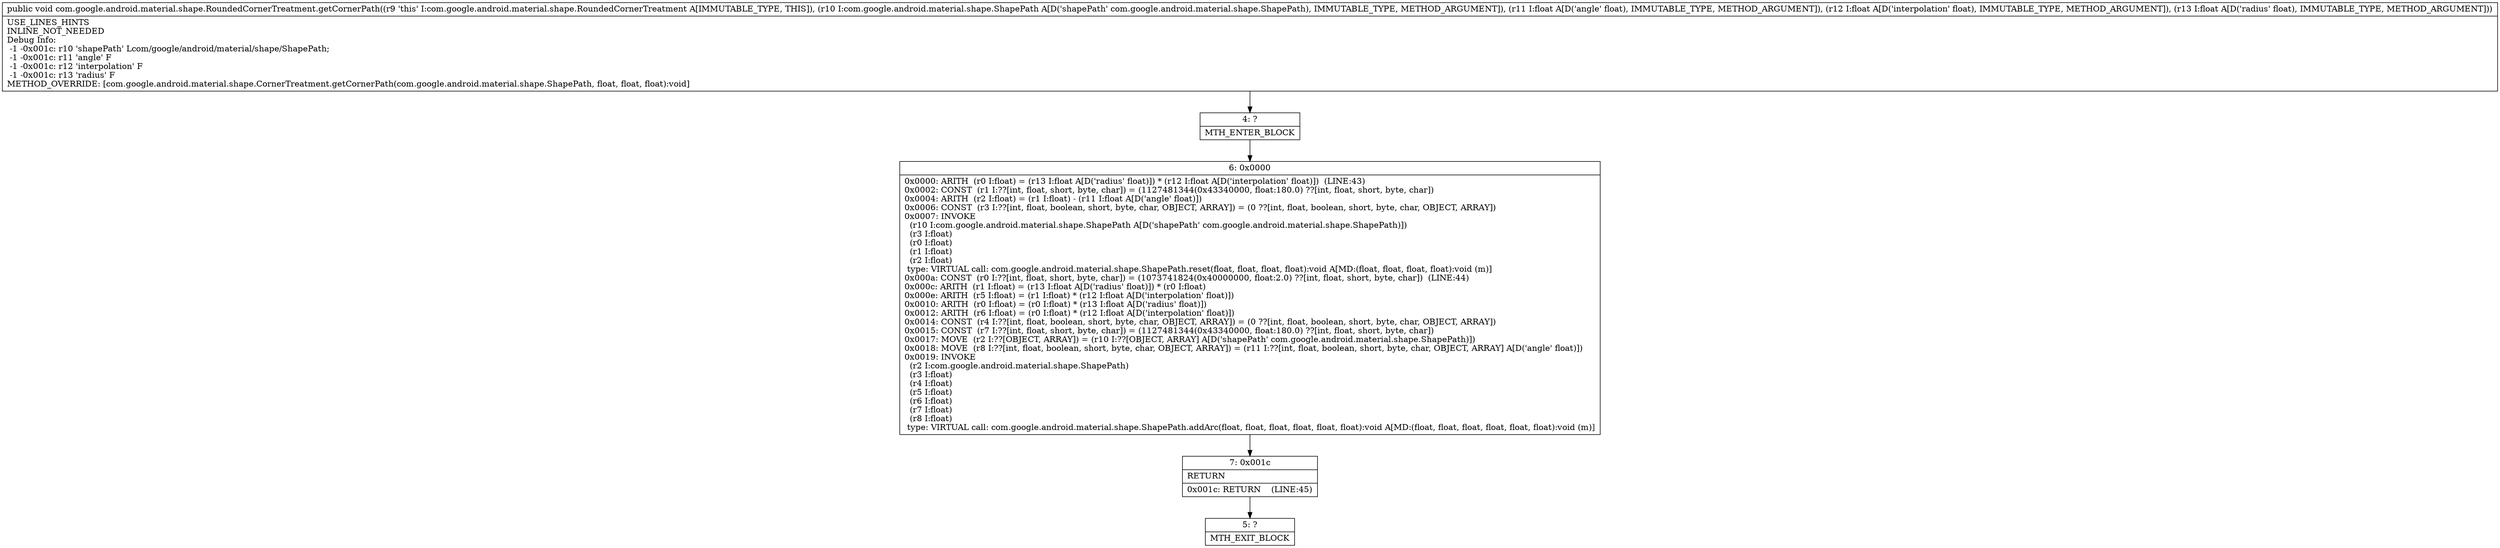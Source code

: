 digraph "CFG forcom.google.android.material.shape.RoundedCornerTreatment.getCornerPath(Lcom\/google\/android\/material\/shape\/ShapePath;FFF)V" {
Node_4 [shape=record,label="{4\:\ ?|MTH_ENTER_BLOCK\l}"];
Node_6 [shape=record,label="{6\:\ 0x0000|0x0000: ARITH  (r0 I:float) = (r13 I:float A[D('radius' float)]) * (r12 I:float A[D('interpolation' float)])  (LINE:43)\l0x0002: CONST  (r1 I:??[int, float, short, byte, char]) = (1127481344(0x43340000, float:180.0) ??[int, float, short, byte, char]) \l0x0004: ARITH  (r2 I:float) = (r1 I:float) \- (r11 I:float A[D('angle' float)]) \l0x0006: CONST  (r3 I:??[int, float, boolean, short, byte, char, OBJECT, ARRAY]) = (0 ??[int, float, boolean, short, byte, char, OBJECT, ARRAY]) \l0x0007: INVOKE  \l  (r10 I:com.google.android.material.shape.ShapePath A[D('shapePath' com.google.android.material.shape.ShapePath)])\l  (r3 I:float)\l  (r0 I:float)\l  (r1 I:float)\l  (r2 I:float)\l type: VIRTUAL call: com.google.android.material.shape.ShapePath.reset(float, float, float, float):void A[MD:(float, float, float, float):void (m)]\l0x000a: CONST  (r0 I:??[int, float, short, byte, char]) = (1073741824(0x40000000, float:2.0) ??[int, float, short, byte, char])  (LINE:44)\l0x000c: ARITH  (r1 I:float) = (r13 I:float A[D('radius' float)]) * (r0 I:float) \l0x000e: ARITH  (r5 I:float) = (r1 I:float) * (r12 I:float A[D('interpolation' float)]) \l0x0010: ARITH  (r0 I:float) = (r0 I:float) * (r13 I:float A[D('radius' float)]) \l0x0012: ARITH  (r6 I:float) = (r0 I:float) * (r12 I:float A[D('interpolation' float)]) \l0x0014: CONST  (r4 I:??[int, float, boolean, short, byte, char, OBJECT, ARRAY]) = (0 ??[int, float, boolean, short, byte, char, OBJECT, ARRAY]) \l0x0015: CONST  (r7 I:??[int, float, short, byte, char]) = (1127481344(0x43340000, float:180.0) ??[int, float, short, byte, char]) \l0x0017: MOVE  (r2 I:??[OBJECT, ARRAY]) = (r10 I:??[OBJECT, ARRAY] A[D('shapePath' com.google.android.material.shape.ShapePath)]) \l0x0018: MOVE  (r8 I:??[int, float, boolean, short, byte, char, OBJECT, ARRAY]) = (r11 I:??[int, float, boolean, short, byte, char, OBJECT, ARRAY] A[D('angle' float)]) \l0x0019: INVOKE  \l  (r2 I:com.google.android.material.shape.ShapePath)\l  (r3 I:float)\l  (r4 I:float)\l  (r5 I:float)\l  (r6 I:float)\l  (r7 I:float)\l  (r8 I:float)\l type: VIRTUAL call: com.google.android.material.shape.ShapePath.addArc(float, float, float, float, float, float):void A[MD:(float, float, float, float, float, float):void (m)]\l}"];
Node_7 [shape=record,label="{7\:\ 0x001c|RETURN\l|0x001c: RETURN    (LINE:45)\l}"];
Node_5 [shape=record,label="{5\:\ ?|MTH_EXIT_BLOCK\l}"];
MethodNode[shape=record,label="{public void com.google.android.material.shape.RoundedCornerTreatment.getCornerPath((r9 'this' I:com.google.android.material.shape.RoundedCornerTreatment A[IMMUTABLE_TYPE, THIS]), (r10 I:com.google.android.material.shape.ShapePath A[D('shapePath' com.google.android.material.shape.ShapePath), IMMUTABLE_TYPE, METHOD_ARGUMENT]), (r11 I:float A[D('angle' float), IMMUTABLE_TYPE, METHOD_ARGUMENT]), (r12 I:float A[D('interpolation' float), IMMUTABLE_TYPE, METHOD_ARGUMENT]), (r13 I:float A[D('radius' float), IMMUTABLE_TYPE, METHOD_ARGUMENT]))  | USE_LINES_HINTS\lINLINE_NOT_NEEDED\lDebug Info:\l  \-1 \-0x001c: r10 'shapePath' Lcom\/google\/android\/material\/shape\/ShapePath;\l  \-1 \-0x001c: r11 'angle' F\l  \-1 \-0x001c: r12 'interpolation' F\l  \-1 \-0x001c: r13 'radius' F\lMETHOD_OVERRIDE: [com.google.android.material.shape.CornerTreatment.getCornerPath(com.google.android.material.shape.ShapePath, float, float, float):void]\l}"];
MethodNode -> Node_4;Node_4 -> Node_6;
Node_6 -> Node_7;
Node_7 -> Node_5;
}

